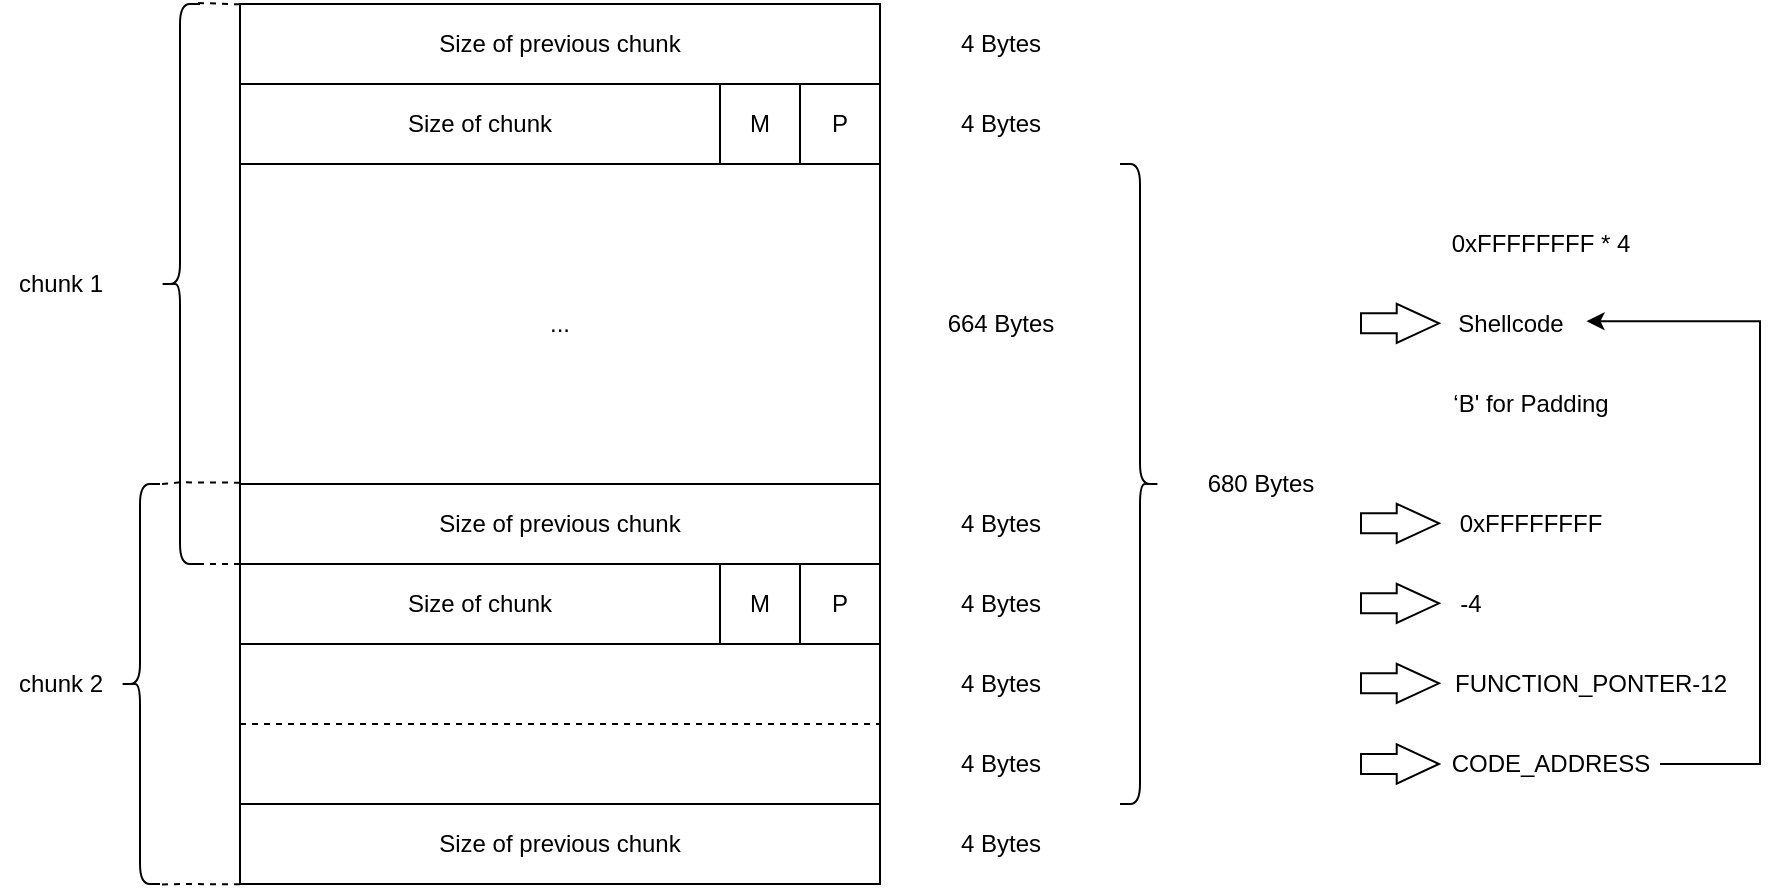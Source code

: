 <mxfile version="19.0.3" type="device" pages="2"><diagram id="FjYfGZcsgkrGmM1E7SiI" name="第 1 页"><mxGraphModel dx="726" dy="530" grid="0" gridSize="10" guides="1" tooltips="1" connect="1" arrows="1" fold="1" page="0" pageScale="1" pageWidth="827" pageHeight="1169" math="0" shadow="0"><root><mxCell id="0"/><mxCell id="1" parent="0"/><mxCell id="YcrOHIsRU8njw8Uu3lN1-1" value="Size of previous chunk" style="rounded=0;whiteSpace=wrap;html=1;" parent="1" vertex="1"><mxGeometry x="120" y="200" width="320" height="40" as="geometry"/></mxCell><mxCell id="YcrOHIsRU8njw8Uu3lN1-2" value="Size of chunk" style="rounded=0;whiteSpace=wrap;html=1;" parent="1" vertex="1"><mxGeometry x="120" y="240" width="240" height="40" as="geometry"/></mxCell><mxCell id="YcrOHIsRU8njw8Uu3lN1-3" value="..." style="rounded=0;whiteSpace=wrap;html=1;" parent="1" vertex="1"><mxGeometry x="120" y="280" width="320" height="160" as="geometry"/></mxCell><mxCell id="YcrOHIsRU8njw8Uu3lN1-4" value="&lt;span&gt;Size of previous chunk&lt;/span&gt;" style="rounded=0;whiteSpace=wrap;html=1;" parent="1" vertex="1"><mxGeometry x="120" y="440" width="320" height="40" as="geometry"/></mxCell><mxCell id="YcrOHIsRU8njw8Uu3lN1-6" value="" style="rounded=0;whiteSpace=wrap;html=1;strokeColor=default;" parent="1" vertex="1"><mxGeometry x="120" y="520" width="320" height="80" as="geometry"/></mxCell><mxCell id="YcrOHIsRU8njw8Uu3lN1-7" value="Size of previous chunk" style="rounded=0;whiteSpace=wrap;html=1;" parent="1" vertex="1"><mxGeometry x="120" y="600" width="320" height="40" as="geometry"/></mxCell><mxCell id="YcrOHIsRU8njw8Uu3lN1-9" value="M" style="rounded=0;whiteSpace=wrap;html=1;" parent="1" vertex="1"><mxGeometry x="360" y="240" width="40" height="40" as="geometry"/></mxCell><mxCell id="YcrOHIsRU8njw8Uu3lN1-10" value="P" style="rounded=0;whiteSpace=wrap;html=1;" parent="1" vertex="1"><mxGeometry x="400" y="240" width="40" height="40" as="geometry"/></mxCell><mxCell id="YcrOHIsRU8njw8Uu3lN1-11" value="Size of chunk" style="rounded=0;whiteSpace=wrap;html=1;" parent="1" vertex="1"><mxGeometry x="120" y="480" width="240" height="40" as="geometry"/></mxCell><mxCell id="YcrOHIsRU8njw8Uu3lN1-13" value="M" style="rounded=0;whiteSpace=wrap;html=1;" parent="1" vertex="1"><mxGeometry x="360" y="480" width="40" height="40" as="geometry"/></mxCell><mxCell id="YcrOHIsRU8njw8Uu3lN1-14" value="P" style="rounded=0;whiteSpace=wrap;html=1;" parent="1" vertex="1"><mxGeometry x="400" y="480" width="40" height="40" as="geometry"/></mxCell><mxCell id="YcrOHIsRU8njw8Uu3lN1-16" value="" style="endArrow=none;dashed=1;html=1;rounded=0;exitX=0;exitY=0.5;exitDx=0;exitDy=0;entryX=1;entryY=0.5;entryDx=0;entryDy=0;" parent="1" source="YcrOHIsRU8njw8Uu3lN1-6" target="YcrOHIsRU8njw8Uu3lN1-6" edge="1"><mxGeometry width="50" height="50" relative="1" as="geometry"><mxPoint x="100" y="590" as="sourcePoint"/><mxPoint x="420" y="370" as="targetPoint"/></mxGeometry></mxCell><mxCell id="YcrOHIsRU8njw8Uu3lN1-21" value="" style="endArrow=none;dashed=1;html=1;rounded=0;exitX=0;exitY=1;exitDx=0;exitDy=0;entryX=0.75;entryY=1;entryDx=0;entryDy=0;" parent="1" source="YcrOHIsRU8njw8Uu3lN1-4" target="YcrOHIsRU8njw8Uu3lN1-26" edge="1"><mxGeometry width="50" height="50" relative="1" as="geometry"><mxPoint x="370" y="420" as="sourcePoint"/><mxPoint x="40" y="480" as="targetPoint"/></mxGeometry></mxCell><mxCell id="YcrOHIsRU8njw8Uu3lN1-22" value="" style="endArrow=none;dashed=1;html=1;rounded=0;exitX=0;exitY=1;exitDx=0;exitDy=0;entryX=0.95;entryY=0.001;entryDx=0;entryDy=0;entryPerimeter=0;" parent="1" target="YcrOHIsRU8njw8Uu3lN1-27" edge="1"><mxGeometry width="50" height="50" relative="1" as="geometry"><mxPoint x="120.0" y="439.34" as="sourcePoint"/><mxPoint x="40" y="439.34" as="targetPoint"/><Array as="points"><mxPoint x="90" y="439.17"/></Array></mxGeometry></mxCell><mxCell id="YcrOHIsRU8njw8Uu3lN1-23" value="" style="endArrow=none;dashed=1;html=1;rounded=0;exitX=0;exitY=1;exitDx=0;exitDy=0;entryX=0.917;entryY=-0.002;entryDx=0;entryDy=0;entryPerimeter=0;" parent="1" target="YcrOHIsRU8njw8Uu3lN1-26" edge="1"><mxGeometry width="50" height="50" relative="1" as="geometry"><mxPoint x="120.0" y="200.17" as="sourcePoint"/><mxPoint x="100" y="200" as="targetPoint"/><Array as="points"/></mxGeometry></mxCell><mxCell id="YcrOHIsRU8njw8Uu3lN1-24" value="" style="endArrow=none;dashed=1;html=1;rounded=0;exitX=0;exitY=1;exitDx=0;exitDy=0;entryX=1.05;entryY=1.001;entryDx=0;entryDy=0;entryPerimeter=0;" parent="1" target="YcrOHIsRU8njw8Uu3lN1-27" edge="1"><mxGeometry width="50" height="50" relative="1" as="geometry"><mxPoint x="120.0" y="640.17" as="sourcePoint"/><mxPoint x="40" y="640.17" as="targetPoint"/><Array as="points"><mxPoint x="90" y="640.0"/></Array></mxGeometry></mxCell><mxCell id="YcrOHIsRU8njw8Uu3lN1-26" value="" style="shape=curlyBracket;whiteSpace=wrap;html=1;rounded=1;strokeColor=default;" parent="1" vertex="1"><mxGeometry x="80" y="200" width="20" height="280" as="geometry"/></mxCell><mxCell id="YcrOHIsRU8njw8Uu3lN1-27" value="" style="shape=curlyBracket;whiteSpace=wrap;html=1;rounded=1;strokeColor=default;" parent="1" vertex="1"><mxGeometry x="60" y="440" width="20" height="200" as="geometry"/></mxCell><mxCell id="YcrOHIsRU8njw8Uu3lN1-29" value="4 Bytes" style="text;html=1;align=center;verticalAlign=middle;resizable=0;points=[];autosize=1;strokeColor=none;fillColor=none;" parent="1" vertex="1"><mxGeometry x="470" y="210" width="60" height="20" as="geometry"/></mxCell><mxCell id="YcrOHIsRU8njw8Uu3lN1-30" value="4 Bytes" style="text;html=1;align=center;verticalAlign=middle;resizable=0;points=[];autosize=1;strokeColor=none;fillColor=none;" parent="1" vertex="1"><mxGeometry x="470" y="250" width="60" height="20" as="geometry"/></mxCell><mxCell id="YcrOHIsRU8njw8Uu3lN1-31" value="4 Bytes" style="text;html=1;align=center;verticalAlign=middle;resizable=0;points=[];autosize=1;strokeColor=none;fillColor=none;" parent="1" vertex="1"><mxGeometry x="470" y="450" width="60" height="20" as="geometry"/></mxCell><mxCell id="YcrOHIsRU8njw8Uu3lN1-32" value="4 Bytes" style="text;html=1;align=center;verticalAlign=middle;resizable=0;points=[];autosize=1;strokeColor=none;fillColor=none;" parent="1" vertex="1"><mxGeometry x="470" y="490" width="60" height="20" as="geometry"/></mxCell><mxCell id="YcrOHIsRU8njw8Uu3lN1-33" value="4 Bytes" style="text;html=1;align=center;verticalAlign=middle;resizable=0;points=[];autosize=1;strokeColor=none;fillColor=none;" parent="1" vertex="1"><mxGeometry x="470" y="530" width="60" height="20" as="geometry"/></mxCell><mxCell id="YcrOHIsRU8njw8Uu3lN1-34" value="4 Bytes" style="text;html=1;align=center;verticalAlign=middle;resizable=0;points=[];autosize=1;strokeColor=none;fillColor=none;" parent="1" vertex="1"><mxGeometry x="470" y="610" width="60" height="20" as="geometry"/></mxCell><mxCell id="YcrOHIsRU8njw8Uu3lN1-36" value="4 Bytes" style="text;html=1;align=center;verticalAlign=middle;resizable=0;points=[];autosize=1;strokeColor=none;fillColor=none;" parent="1" vertex="1"><mxGeometry x="470" y="570" width="60" height="20" as="geometry"/></mxCell><mxCell id="YcrOHIsRU8njw8Uu3lN1-38" value="664 Bytes" style="text;html=1;align=center;verticalAlign=middle;resizable=0;points=[];autosize=1;strokeColor=none;fillColor=none;" parent="1" vertex="1"><mxGeometry x="465" y="350" width="70" height="20" as="geometry"/></mxCell><mxCell id="YcrOHIsRU8njw8Uu3lN1-39" value="chunk 1" style="text;html=1;align=center;verticalAlign=middle;resizable=0;points=[];autosize=1;strokeColor=none;fillColor=none;" parent="1" vertex="1"><mxGeometry y="330" width="60" height="20" as="geometry"/></mxCell><mxCell id="YcrOHIsRU8njw8Uu3lN1-41" value="chunk 2" style="text;html=1;align=center;verticalAlign=middle;resizable=0;points=[];autosize=1;strokeColor=none;fillColor=none;" parent="1" vertex="1"><mxGeometry y="530" width="60" height="20" as="geometry"/></mxCell><mxCell id="YcrOHIsRU8njw8Uu3lN1-43" value="" style="shape=curlyBracket;whiteSpace=wrap;html=1;rounded=1;flipH=1;strokeColor=default;" parent="1" vertex="1"><mxGeometry x="560" y="280" width="20" height="320" as="geometry"/></mxCell><mxCell id="YcrOHIsRU8njw8Uu3lN1-44" value="680 Bytes" style="text;html=1;align=center;verticalAlign=middle;resizable=0;points=[];autosize=1;strokeColor=none;fillColor=none;" parent="1" vertex="1"><mxGeometry x="595" y="430" width="70" height="20" as="geometry"/></mxCell><mxCell id="brPGruBtmoJaDuUT9T6D-1" value="" style="shape=flexArrow;endArrow=classic;html=1;rounded=0;endWidth=8.571;endSize=6.714;" edge="1" parent="1"><mxGeometry width="50" height="50" relative="1" as="geometry"><mxPoint x="680" y="580" as="sourcePoint"/><mxPoint x="720" y="580" as="targetPoint"/></mxGeometry></mxCell><mxCell id="brPGruBtmoJaDuUT9T6D-2" value="" style="shape=flexArrow;endArrow=classic;html=1;rounded=0;endWidth=8.571;endSize=6.714;" edge="1" parent="1"><mxGeometry width="50" height="50" relative="1" as="geometry"><mxPoint x="680" y="539.66" as="sourcePoint"/><mxPoint x="720" y="539.66" as="targetPoint"/></mxGeometry></mxCell><mxCell id="brPGruBtmoJaDuUT9T6D-3" value="" style="shape=flexArrow;endArrow=classic;html=1;rounded=0;endWidth=8.571;endSize=6.714;" edge="1" parent="1"><mxGeometry width="50" height="50" relative="1" as="geometry"><mxPoint x="680.0" y="499.66" as="sourcePoint"/><mxPoint x="720.0" y="499.66" as="targetPoint"/></mxGeometry></mxCell><mxCell id="brPGruBtmoJaDuUT9T6D-4" value="" style="shape=flexArrow;endArrow=classic;html=1;rounded=0;endWidth=8.571;endSize=6.714;" edge="1" parent="1"><mxGeometry width="50" height="50" relative="1" as="geometry"><mxPoint x="680.0" y="459.66" as="sourcePoint"/><mxPoint x="720.0" y="459.66" as="targetPoint"/></mxGeometry></mxCell><mxCell id="brPGruBtmoJaDuUT9T6D-5" value="" style="shape=flexArrow;endArrow=classic;html=1;rounded=0;endWidth=8.571;endSize=6.714;" edge="1" parent="1"><mxGeometry width="50" height="50" relative="1" as="geometry"><mxPoint x="680.0" y="359.66" as="sourcePoint"/><mxPoint x="720.0" y="359.66" as="targetPoint"/></mxGeometry></mxCell><mxCell id="brPGruBtmoJaDuUT9T6D-6" value="-4" style="text;html=1;align=center;verticalAlign=middle;resizable=0;points=[];autosize=1;strokeColor=none;fillColor=none;" vertex="1" parent="1"><mxGeometry x="720" y="490" width="30" height="20" as="geometry"/></mxCell><mxCell id="brPGruBtmoJaDuUT9T6D-7" value="FUNCTION_PONTER-12" style="text;html=1;align=center;verticalAlign=middle;resizable=0;points=[];autosize=1;strokeColor=none;fillColor=none;" vertex="1" parent="1"><mxGeometry x="720" y="530" width="150" height="20" as="geometry"/></mxCell><mxCell id="brPGruBtmoJaDuUT9T6D-8" value="0xFFFFFFFF" style="text;html=1;align=center;verticalAlign=middle;resizable=0;points=[];autosize=1;strokeColor=none;fillColor=none;" vertex="1" parent="1"><mxGeometry x="720" y="450" width="90" height="20" as="geometry"/></mxCell><mxCell id="yNS0zkyMTc1ZHOShgq1k-5" style="edgeStyle=orthogonalEdgeStyle;rounded=0;orthogonalLoop=1;jettySize=auto;html=1;entryX=1.047;entryY=0.429;entryDx=0;entryDy=0;entryPerimeter=0;" edge="1" parent="1" source="yNS0zkyMTc1ZHOShgq1k-1" target="yNS0zkyMTc1ZHOShgq1k-3"><mxGeometry relative="1" as="geometry"><Array as="points"><mxPoint x="880" y="580"/><mxPoint x="880" y="359"/></Array></mxGeometry></mxCell><mxCell id="yNS0zkyMTc1ZHOShgq1k-1" value="CODE_ADDRESS" style="text;html=1;align=center;verticalAlign=middle;resizable=0;points=[];autosize=1;strokeColor=none;fillColor=none;" vertex="1" parent="1"><mxGeometry x="720" y="570" width="110" height="20" as="geometry"/></mxCell><mxCell id="yNS0zkyMTc1ZHOShgq1k-2" value="0xFFFFFFFF * 4" style="text;html=1;align=center;verticalAlign=middle;resizable=0;points=[];autosize=1;strokeColor=none;fillColor=none;" vertex="1" parent="1"><mxGeometry x="720" y="310" width="100" height="20" as="geometry"/></mxCell><mxCell id="yNS0zkyMTc1ZHOShgq1k-3" value="Shellcode" style="text;html=1;align=center;verticalAlign=middle;resizable=0;points=[];autosize=1;strokeColor=none;fillColor=none;" vertex="1" parent="1"><mxGeometry x="720" y="350" width="70" height="20" as="geometry"/></mxCell><mxCell id="yNS0zkyMTc1ZHOShgq1k-4" value="‘B' for Padding" style="text;html=1;align=center;verticalAlign=middle;resizable=0;points=[];autosize=1;strokeColor=none;fillColor=none;" vertex="1" parent="1"><mxGeometry x="720" y="390" width="90" height="20" as="geometry"/></mxCell></root></mxGraphModel></diagram><diagram name="攻击后" id="zOGZuudprvWJeIqnzWBb"><mxGraphModel dx="1139" dy="199" grid="1" gridSize="10" guides="1" tooltips="1" connect="1" arrows="1" fold="1" page="1" pageScale="1" pageWidth="827" pageHeight="1169" math="0" shadow="0"><root><mxCell id="_o_oWMjL8PS7N4ZhQPWD-0"/><mxCell id="_o_oWMjL8PS7N4ZhQPWD-1" parent="_o_oWMjL8PS7N4ZhQPWD-0"/><mxCell id="_o_oWMjL8PS7N4ZhQPWD-2" value="Size of previous chunk" style="rounded=0;whiteSpace=wrap;html=1;" parent="_o_oWMjL8PS7N4ZhQPWD-1" vertex="1"><mxGeometry x="120" y="200" width="320" height="40" as="geometry"/></mxCell><mxCell id="_o_oWMjL8PS7N4ZhQPWD-3" value="Size of chunk" style="rounded=0;whiteSpace=wrap;html=1;" parent="_o_oWMjL8PS7N4ZhQPWD-1" vertex="1"><mxGeometry x="120" y="240" width="200" height="40" as="geometry"/></mxCell><mxCell id="_o_oWMjL8PS7N4ZhQPWD-4" value="..." style="rounded=0;whiteSpace=wrap;html=1;" parent="_o_oWMjL8PS7N4ZhQPWD-1" vertex="1"><mxGeometry x="120" y="280" width="320" height="160" as="geometry"/></mxCell><mxCell id="_o_oWMjL8PS7N4ZhQPWD-5" value="&lt;span&gt;Size of previous chunk&lt;/span&gt;" style="rounded=0;whiteSpace=wrap;html=1;" parent="_o_oWMjL8PS7N4ZhQPWD-1" vertex="1"><mxGeometry x="120" y="440" width="320" height="40" as="geometry"/></mxCell><mxCell id="_o_oWMjL8PS7N4ZhQPWD-6" value="" style="rounded=0;whiteSpace=wrap;html=1;strokeColor=default;" parent="_o_oWMjL8PS7N4ZhQPWD-1" vertex="1"><mxGeometry x="120" y="520" width="320" height="80" as="geometry"/></mxCell><mxCell id="_o_oWMjL8PS7N4ZhQPWD-7" value="Size of previous chunk" style="rounded=0;whiteSpace=wrap;html=1;" parent="_o_oWMjL8PS7N4ZhQPWD-1" vertex="1"><mxGeometry x="120" y="600" width="320" height="40" as="geometry"/></mxCell><mxCell id="_o_oWMjL8PS7N4ZhQPWD-8" value="A" style="rounded=0;whiteSpace=wrap;html=1;" parent="_o_oWMjL8PS7N4ZhQPWD-1" vertex="1"><mxGeometry x="320" y="240" width="40" height="40" as="geometry"/></mxCell><mxCell id="_o_oWMjL8PS7N4ZhQPWD-9" value="M" style="rounded=0;whiteSpace=wrap;html=1;" parent="_o_oWMjL8PS7N4ZhQPWD-1" vertex="1"><mxGeometry x="360" y="240" width="40" height="40" as="geometry"/></mxCell><mxCell id="_o_oWMjL8PS7N4ZhQPWD-10" value="P" style="rounded=0;whiteSpace=wrap;html=1;" parent="_o_oWMjL8PS7N4ZhQPWD-1" vertex="1"><mxGeometry x="400" y="240" width="40" height="40" as="geometry"/></mxCell><mxCell id="_o_oWMjL8PS7N4ZhQPWD-11" value="Size of chunk" style="rounded=0;whiteSpace=wrap;html=1;" parent="_o_oWMjL8PS7N4ZhQPWD-1" vertex="1"><mxGeometry x="120" y="480" width="200" height="40" as="geometry"/></mxCell><mxCell id="_o_oWMjL8PS7N4ZhQPWD-12" value="A" style="rounded=0;whiteSpace=wrap;html=1;" parent="_o_oWMjL8PS7N4ZhQPWD-1" vertex="1"><mxGeometry x="320" y="480" width="40" height="40" as="geometry"/></mxCell><mxCell id="_o_oWMjL8PS7N4ZhQPWD-13" value="M" style="rounded=0;whiteSpace=wrap;html=1;" parent="_o_oWMjL8PS7N4ZhQPWD-1" vertex="1"><mxGeometry x="360" y="480" width="40" height="40" as="geometry"/></mxCell><mxCell id="_o_oWMjL8PS7N4ZhQPWD-14" value="P" style="rounded=0;whiteSpace=wrap;html=1;" parent="_o_oWMjL8PS7N4ZhQPWD-1" vertex="1"><mxGeometry x="400" y="480" width="40" height="40" as="geometry"/></mxCell><mxCell id="_o_oWMjL8PS7N4ZhQPWD-15" value="" style="endArrow=none;dashed=1;html=1;rounded=0;exitX=0;exitY=0.5;exitDx=0;exitDy=0;entryX=1;entryY=0.5;entryDx=0;entryDy=0;" parent="_o_oWMjL8PS7N4ZhQPWD-1" source="_o_oWMjL8PS7N4ZhQPWD-6" target="_o_oWMjL8PS7N4ZhQPWD-6" edge="1"><mxGeometry width="50" height="50" relative="1" as="geometry"><mxPoint x="100" y="590" as="sourcePoint"/><mxPoint x="420" y="370" as="targetPoint"/></mxGeometry></mxCell><mxCell id="_o_oWMjL8PS7N4ZhQPWD-16" value="" style="endArrow=none;dashed=1;html=1;rounded=0;exitX=0;exitY=1;exitDx=0;exitDy=0;entryX=0.75;entryY=1;entryDx=0;entryDy=0;" parent="_o_oWMjL8PS7N4ZhQPWD-1" source="_o_oWMjL8PS7N4ZhQPWD-5" target="_o_oWMjL8PS7N4ZhQPWD-20" edge="1"><mxGeometry width="50" height="50" relative="1" as="geometry"><mxPoint x="370" y="420" as="sourcePoint"/><mxPoint x="40" y="480" as="targetPoint"/></mxGeometry></mxCell><mxCell id="_o_oWMjL8PS7N4ZhQPWD-17" value="" style="endArrow=none;dashed=1;html=1;rounded=0;exitX=0;exitY=1;exitDx=0;exitDy=0;entryX=0.95;entryY=0.001;entryDx=0;entryDy=0;entryPerimeter=0;" parent="_o_oWMjL8PS7N4ZhQPWD-1" target="_o_oWMjL8PS7N4ZhQPWD-21" edge="1"><mxGeometry width="50" height="50" relative="1" as="geometry"><mxPoint x="120.0" y="439.34" as="sourcePoint"/><mxPoint x="40" y="439.34" as="targetPoint"/><Array as="points"><mxPoint x="90" y="439.17"/></Array></mxGeometry></mxCell><mxCell id="_o_oWMjL8PS7N4ZhQPWD-18" value="" style="endArrow=none;dashed=1;html=1;rounded=0;exitX=0;exitY=1;exitDx=0;exitDy=0;entryX=0.917;entryY=-0.002;entryDx=0;entryDy=0;entryPerimeter=0;" parent="_o_oWMjL8PS7N4ZhQPWD-1" target="_o_oWMjL8PS7N4ZhQPWD-20" edge="1"><mxGeometry width="50" height="50" relative="1" as="geometry"><mxPoint x="120.0" y="200.17" as="sourcePoint"/><mxPoint x="100" y="200" as="targetPoint"/><Array as="points"/></mxGeometry></mxCell><mxCell id="_o_oWMjL8PS7N4ZhQPWD-19" value="" style="endArrow=none;dashed=1;html=1;rounded=0;exitX=0;exitY=1;exitDx=0;exitDy=0;entryX=1.05;entryY=1.001;entryDx=0;entryDy=0;entryPerimeter=0;" parent="_o_oWMjL8PS7N4ZhQPWD-1" target="_o_oWMjL8PS7N4ZhQPWD-21" edge="1"><mxGeometry width="50" height="50" relative="1" as="geometry"><mxPoint x="120.0" y="640.17" as="sourcePoint"/><mxPoint x="40" y="640.17" as="targetPoint"/><Array as="points"><mxPoint x="90" y="640.0"/></Array></mxGeometry></mxCell><mxCell id="_o_oWMjL8PS7N4ZhQPWD-20" value="" style="shape=curlyBracket;whiteSpace=wrap;html=1;rounded=1;strokeColor=default;" parent="_o_oWMjL8PS7N4ZhQPWD-1" vertex="1"><mxGeometry x="80" y="200" width="20" height="280" as="geometry"/></mxCell><mxCell id="_o_oWMjL8PS7N4ZhQPWD-21" value="" style="shape=curlyBracket;whiteSpace=wrap;html=1;rounded=1;strokeColor=default;" parent="_o_oWMjL8PS7N4ZhQPWD-1" vertex="1"><mxGeometry x="60" y="440" width="20" height="200" as="geometry"/></mxCell><mxCell id="_o_oWMjL8PS7N4ZhQPWD-22" value="4 Bytes" style="text;html=1;align=center;verticalAlign=middle;resizable=0;points=[];autosize=1;strokeColor=none;fillColor=none;" parent="_o_oWMjL8PS7N4ZhQPWD-1" vertex="1"><mxGeometry x="470" y="210" width="60" height="20" as="geometry"/></mxCell><mxCell id="_o_oWMjL8PS7N4ZhQPWD-23" value="4 Bytes" style="text;html=1;align=center;verticalAlign=middle;resizable=0;points=[];autosize=1;strokeColor=none;fillColor=none;" parent="_o_oWMjL8PS7N4ZhQPWD-1" vertex="1"><mxGeometry x="470" y="250" width="60" height="20" as="geometry"/></mxCell><mxCell id="_o_oWMjL8PS7N4ZhQPWD-24" value="4 Bytes" style="text;html=1;align=center;verticalAlign=middle;resizable=0;points=[];autosize=1;strokeColor=none;fillColor=none;" parent="_o_oWMjL8PS7N4ZhQPWD-1" vertex="1"><mxGeometry x="470" y="450" width="60" height="20" as="geometry"/></mxCell><mxCell id="_o_oWMjL8PS7N4ZhQPWD-25" value="4 Bytes" style="text;html=1;align=center;verticalAlign=middle;resizable=0;points=[];autosize=1;strokeColor=none;fillColor=none;" parent="_o_oWMjL8PS7N4ZhQPWD-1" vertex="1"><mxGeometry x="470" y="490" width="60" height="20" as="geometry"/></mxCell><mxCell id="_o_oWMjL8PS7N4ZhQPWD-26" value="4 Bytes" style="text;html=1;align=center;verticalAlign=middle;resizable=0;points=[];autosize=1;strokeColor=none;fillColor=none;" parent="_o_oWMjL8PS7N4ZhQPWD-1" vertex="1"><mxGeometry x="470" y="530" width="60" height="20" as="geometry"/></mxCell><mxCell id="_o_oWMjL8PS7N4ZhQPWD-27" value="4 Bytes" style="text;html=1;align=center;verticalAlign=middle;resizable=0;points=[];autosize=1;strokeColor=none;fillColor=none;" parent="_o_oWMjL8PS7N4ZhQPWD-1" vertex="1"><mxGeometry x="470" y="610" width="60" height="20" as="geometry"/></mxCell><mxCell id="_o_oWMjL8PS7N4ZhQPWD-28" value="4 Bytes" style="text;html=1;align=center;verticalAlign=middle;resizable=0;points=[];autosize=1;strokeColor=none;fillColor=none;" parent="_o_oWMjL8PS7N4ZhQPWD-1" vertex="1"><mxGeometry x="470" y="570" width="60" height="20" as="geometry"/></mxCell><mxCell id="_o_oWMjL8PS7N4ZhQPWD-29" value="664 Bytes" style="text;html=1;align=center;verticalAlign=middle;resizable=0;points=[];autosize=1;strokeColor=none;fillColor=none;" parent="_o_oWMjL8PS7N4ZhQPWD-1" vertex="1"><mxGeometry x="465" y="350" width="70" height="20" as="geometry"/></mxCell><mxCell id="_o_oWMjL8PS7N4ZhQPWD-30" value="chunk 1" style="text;html=1;align=center;verticalAlign=middle;resizable=0;points=[];autosize=1;strokeColor=none;fillColor=none;" parent="_o_oWMjL8PS7N4ZhQPWD-1" vertex="1"><mxGeometry y="330" width="60" height="20" as="geometry"/></mxCell><mxCell id="_o_oWMjL8PS7N4ZhQPWD-31" value="chunk 2" style="text;html=1;align=center;verticalAlign=middle;resizable=0;points=[];autosize=1;strokeColor=none;fillColor=none;" parent="_o_oWMjL8PS7N4ZhQPWD-1" vertex="1"><mxGeometry y="530" width="60" height="20" as="geometry"/></mxCell><mxCell id="_o_oWMjL8PS7N4ZhQPWD-32" value="" style="shape=curlyBracket;whiteSpace=wrap;html=1;rounded=1;flipH=1;strokeColor=default;" parent="_o_oWMjL8PS7N4ZhQPWD-1" vertex="1"><mxGeometry x="560" y="280" width="20" height="320" as="geometry"/></mxCell><mxCell id="_o_oWMjL8PS7N4ZhQPWD-33" value="680 Bytes" style="text;html=1;align=center;verticalAlign=middle;resizable=0;points=[];autosize=1;strokeColor=none;fillColor=none;" parent="_o_oWMjL8PS7N4ZhQPWD-1" vertex="1"><mxGeometry x="595" y="430" width="70" height="20" as="geometry"/></mxCell><mxCell id="_o_oWMjL8PS7N4ZhQPWD-34" value="" style="endArrow=classic;html=1;rounded=0;" parent="_o_oWMjL8PS7N4ZhQPWD-1" edge="1"><mxGeometry width="50" height="50" relative="1" as="geometry"><mxPoint y="199.17" as="sourcePoint"/><mxPoint x="40" y="199.17" as="targetPoint"/></mxGeometry></mxCell><mxCell id="_o_oWMjL8PS7N4ZhQPWD-35" value="" style="endArrow=classic;html=1;rounded=0;" parent="_o_oWMjL8PS7N4ZhQPWD-1" edge="1"><mxGeometry width="50" height="50" relative="1" as="geometry"><mxPoint y="439.58" as="sourcePoint"/><mxPoint x="40.0" y="439.58" as="targetPoint"/></mxGeometry></mxCell><mxCell id="_o_oWMjL8PS7N4ZhQPWD-36" value="" style="endArrow=classic;html=1;rounded=0;" parent="_o_oWMjL8PS7N4ZhQPWD-1" edge="1"><mxGeometry width="50" height="50" relative="1" as="geometry"><mxPoint y="600.0" as="sourcePoint"/><mxPoint x="40.0" y="600.0" as="targetPoint"/></mxGeometry></mxCell><mxCell id="_o_oWMjL8PS7N4ZhQPWD-37" value="0x0804A008" style="text;html=1;align=center;verticalAlign=middle;resizable=0;points=[];autosize=1;strokeColor=none;fillColor=none;" parent="_o_oWMjL8PS7N4ZhQPWD-1" vertex="1"><mxGeometry x="-80" y="190" width="80" height="20" as="geometry"/></mxCell><mxCell id="_o_oWMjL8PS7N4ZhQPWD-38" value="0x0804A2A8" style="text;html=1;align=center;verticalAlign=middle;resizable=0;points=[];autosize=1;strokeColor=none;fillColor=none;" parent="_o_oWMjL8PS7N4ZhQPWD-1" vertex="1"><mxGeometry x="-80" y="430" width="80" height="20" as="geometry"/></mxCell><mxCell id="_o_oWMjL8PS7N4ZhQPWD-39" value="0x0804A2B8" style="text;html=1;align=center;verticalAlign=middle;resizable=0;points=[];autosize=1;strokeColor=none;fillColor=none;" parent="_o_oWMjL8PS7N4ZhQPWD-1" vertex="1"><mxGeometry x="-80" y="590" width="80" height="20" as="geometry"/></mxCell></root></mxGraphModel></diagram></mxfile>
